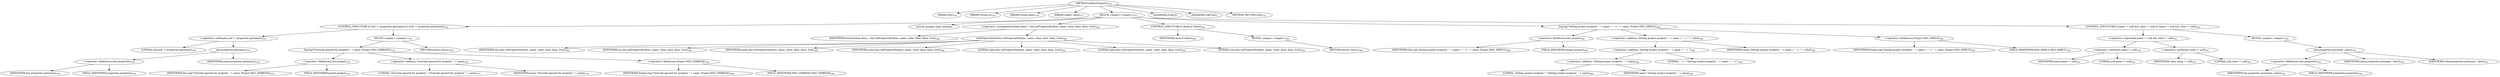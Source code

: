 digraph "setNewProperty" {  
"500" [label = <(METHOD,setNewProperty)<SUB>376</SUB>> ]
"27" [label = <(PARAM,this)<SUB>376</SUB>> ]
"501" [label = <(PARAM,String ns)<SUB>376</SUB>> ]
"502" [label = <(PARAM,String name)<SUB>376</SUB>> ]
"503" [label = <(PARAM,Object value)<SUB>377</SUB>> ]
"504" [label = <(BLOCK,&lt;empty&gt;,&lt;empty&gt;)<SUB>377</SUB>> ]
"505" [label = <(CONTROL_STRUCTURE,if (null != properties.get(name)),if (null != properties.get(name)))<SUB>378</SUB>> ]
"506" [label = <(&lt;operator&gt;.notEquals,null != properties.get(name))<SUB>378</SUB>> ]
"507" [label = <(LITERAL,null,null != properties.get(name))<SUB>378</SUB>> ]
"508" [label = <(get,properties.get(name))<SUB>378</SUB>> ]
"509" [label = <(&lt;operator&gt;.fieldAccess,this.properties)<SUB>378</SUB>> ]
"510" [label = <(IDENTIFIER,this,properties.get(name))<SUB>378</SUB>> ]
"511" [label = <(FIELD_IDENTIFIER,properties,properties)<SUB>378</SUB>> ]
"512" [label = <(IDENTIFIER,name,properties.get(name))<SUB>378</SUB>> ]
"513" [label = <(BLOCK,&lt;empty&gt;,&lt;empty&gt;)<SUB>378</SUB>> ]
"514" [label = <(log,log(&quot;Override ignored for property &quot; + name, Project.MSG_VERBOSE))<SUB>379</SUB>> ]
"515" [label = <(&lt;operator&gt;.fieldAccess,this.project)<SUB>379</SUB>> ]
"516" [label = <(IDENTIFIER,this,log(&quot;Override ignored for property &quot; + name, Project.MSG_VERBOSE))<SUB>379</SUB>> ]
"517" [label = <(FIELD_IDENTIFIER,project,project)<SUB>379</SUB>> ]
"518" [label = <(&lt;operator&gt;.addition,&quot;Override ignored for property &quot; + name)<SUB>379</SUB>> ]
"519" [label = <(LITERAL,&quot;Override ignored for property &quot;,&quot;Override ignored for property &quot; + name)<SUB>379</SUB>> ]
"520" [label = <(IDENTIFIER,name,&quot;Override ignored for property &quot; + name)<SUB>379</SUB>> ]
"521" [label = <(&lt;operator&gt;.fieldAccess,Project.MSG_VERBOSE)<SUB>380</SUB>> ]
"522" [label = <(IDENTIFIER,Project,log(&quot;Override ignored for property &quot; + name, Project.MSG_VERBOSE))<SUB>380</SUB>> ]
"523" [label = <(FIELD_IDENTIFIER,MSG_VERBOSE,MSG_VERBOSE)<SUB>380</SUB>> ]
"524" [label = <(RETURN,return;,return;)<SUB>381</SUB>> ]
"525" [label = <(LOCAL,boolean done: boolean)> ]
"526" [label = <(&lt;operator&gt;.assignment,boolean done = this.setPropertyHook(ns, name, value, false, false, true))<SUB>384</SUB>> ]
"527" [label = <(IDENTIFIER,done,boolean done = this.setPropertyHook(ns, name, value, false, false, true))<SUB>384</SUB>> ]
"528" [label = <(setPropertyHook,this.setPropertyHook(ns, name, value, false, false, true))<SUB>384</SUB>> ]
"26" [label = <(IDENTIFIER,this,this.setPropertyHook(ns, name, value, false, false, true))<SUB>384</SUB>> ]
"529" [label = <(IDENTIFIER,ns,this.setPropertyHook(ns, name, value, false, false, true))<SUB>384</SUB>> ]
"530" [label = <(IDENTIFIER,name,this.setPropertyHook(ns, name, value, false, false, true))<SUB>384</SUB>> ]
"531" [label = <(IDENTIFIER,value,this.setPropertyHook(ns, name, value, false, false, true))<SUB>384</SUB>> ]
"532" [label = <(LITERAL,false,this.setPropertyHook(ns, name, value, false, false, true))<SUB>384</SUB>> ]
"533" [label = <(LITERAL,false,this.setPropertyHook(ns, name, value, false, false, true))<SUB>384</SUB>> ]
"534" [label = <(LITERAL,true,this.setPropertyHook(ns, name, value, false, false, true))<SUB>384</SUB>> ]
"535" [label = <(CONTROL_STRUCTURE,if (done),if (done))<SUB>385</SUB>> ]
"536" [label = <(IDENTIFIER,done,if (done))<SUB>385</SUB>> ]
"537" [label = <(BLOCK,&lt;empty&gt;,&lt;empty&gt;)<SUB>385</SUB>> ]
"538" [label = <(RETURN,return;,return;)<SUB>386</SUB>> ]
"539" [label = <(log,log(&quot;Setting project property: &quot; + name + &quot; -&gt; &quot; + value, Project.MSG_DEBUG))<SUB>389</SUB>> ]
"540" [label = <(&lt;operator&gt;.fieldAccess,this.project)<SUB>389</SUB>> ]
"541" [label = <(IDENTIFIER,this,log(&quot;Setting project property: &quot; + name + &quot; -&gt; &quot; + value, Project.MSG_DEBUG))<SUB>389</SUB>> ]
"542" [label = <(FIELD_IDENTIFIER,project,project)<SUB>389</SUB>> ]
"543" [label = <(&lt;operator&gt;.addition,&quot;Setting project property: &quot; + name + &quot; -&gt; &quot; + value)<SUB>389</SUB>> ]
"544" [label = <(&lt;operator&gt;.addition,&quot;Setting project property: &quot; + name + &quot; -&gt; &quot;)<SUB>389</SUB>> ]
"545" [label = <(&lt;operator&gt;.addition,&quot;Setting project property: &quot; + name)<SUB>389</SUB>> ]
"546" [label = <(LITERAL,&quot;Setting project property: &quot;,&quot;Setting project property: &quot; + name)<SUB>389</SUB>> ]
"547" [label = <(IDENTIFIER,name,&quot;Setting project property: &quot; + name)<SUB>389</SUB>> ]
"548" [label = <(LITERAL,&quot; -&gt; &quot;,&quot;Setting project property: &quot; + name + &quot; -&gt; &quot;)<SUB>389</SUB>> ]
"549" [label = <(IDENTIFIER,value,&quot;Setting project property: &quot; + name + &quot; -&gt; &quot; + value)<SUB>390</SUB>> ]
"550" [label = <(&lt;operator&gt;.fieldAccess,Project.MSG_DEBUG)<SUB>390</SUB>> ]
"551" [label = <(IDENTIFIER,Project,log(&quot;Setting project property: &quot; + name + &quot; -&gt; &quot; + value, Project.MSG_DEBUG))<SUB>390</SUB>> ]
"552" [label = <(FIELD_IDENTIFIER,MSG_DEBUG,MSG_DEBUG)<SUB>390</SUB>> ]
"553" [label = <(CONTROL_STRUCTURE,if (name != null &amp;&amp; value != null),if (name != null &amp;&amp; value != null))<SUB>391</SUB>> ]
"554" [label = <(&lt;operator&gt;.logicalAnd,name != null &amp;&amp; value != null)<SUB>391</SUB>> ]
"555" [label = <(&lt;operator&gt;.notEquals,name != null)<SUB>391</SUB>> ]
"556" [label = <(IDENTIFIER,name,name != null)<SUB>391</SUB>> ]
"557" [label = <(LITERAL,null,name != null)<SUB>391</SUB>> ]
"558" [label = <(&lt;operator&gt;.notEquals,value != null)<SUB>391</SUB>> ]
"559" [label = <(IDENTIFIER,value,value != null)<SUB>391</SUB>> ]
"560" [label = <(LITERAL,null,value != null)<SUB>391</SUB>> ]
"561" [label = <(BLOCK,&lt;empty&gt;,&lt;empty&gt;)<SUB>391</SUB>> ]
"562" [label = <(put,properties.put(name, value))<SUB>392</SUB>> ]
"563" [label = <(&lt;operator&gt;.fieldAccess,this.properties)<SUB>392</SUB>> ]
"564" [label = <(IDENTIFIER,this,properties.put(name, value))<SUB>392</SUB>> ]
"565" [label = <(FIELD_IDENTIFIER,properties,properties)<SUB>392</SUB>> ]
"566" [label = <(IDENTIFIER,name,properties.put(name, value))<SUB>392</SUB>> ]
"567" [label = <(IDENTIFIER,value,properties.put(name, value))<SUB>392</SUB>> ]
"568" [label = <(MODIFIER,PUBLIC)> ]
"569" [label = <(MODIFIER,VIRTUAL)> ]
"570" [label = <(METHOD_RETURN,void)<SUB>376</SUB>> ]
  "500" -> "27" 
  "500" -> "501" 
  "500" -> "502" 
  "500" -> "503" 
  "500" -> "504" 
  "500" -> "568" 
  "500" -> "569" 
  "500" -> "570" 
  "504" -> "505" 
  "504" -> "525" 
  "504" -> "526" 
  "504" -> "535" 
  "504" -> "539" 
  "504" -> "553" 
  "505" -> "506" 
  "505" -> "513" 
  "506" -> "507" 
  "506" -> "508" 
  "508" -> "509" 
  "508" -> "512" 
  "509" -> "510" 
  "509" -> "511" 
  "513" -> "514" 
  "513" -> "524" 
  "514" -> "515" 
  "514" -> "518" 
  "514" -> "521" 
  "515" -> "516" 
  "515" -> "517" 
  "518" -> "519" 
  "518" -> "520" 
  "521" -> "522" 
  "521" -> "523" 
  "526" -> "527" 
  "526" -> "528" 
  "528" -> "26" 
  "528" -> "529" 
  "528" -> "530" 
  "528" -> "531" 
  "528" -> "532" 
  "528" -> "533" 
  "528" -> "534" 
  "535" -> "536" 
  "535" -> "537" 
  "537" -> "538" 
  "539" -> "540" 
  "539" -> "543" 
  "539" -> "550" 
  "540" -> "541" 
  "540" -> "542" 
  "543" -> "544" 
  "543" -> "549" 
  "544" -> "545" 
  "544" -> "548" 
  "545" -> "546" 
  "545" -> "547" 
  "550" -> "551" 
  "550" -> "552" 
  "553" -> "554" 
  "553" -> "561" 
  "554" -> "555" 
  "554" -> "558" 
  "555" -> "556" 
  "555" -> "557" 
  "558" -> "559" 
  "558" -> "560" 
  "561" -> "562" 
  "562" -> "563" 
  "562" -> "566" 
  "562" -> "567" 
  "563" -> "564" 
  "563" -> "565" 
}
